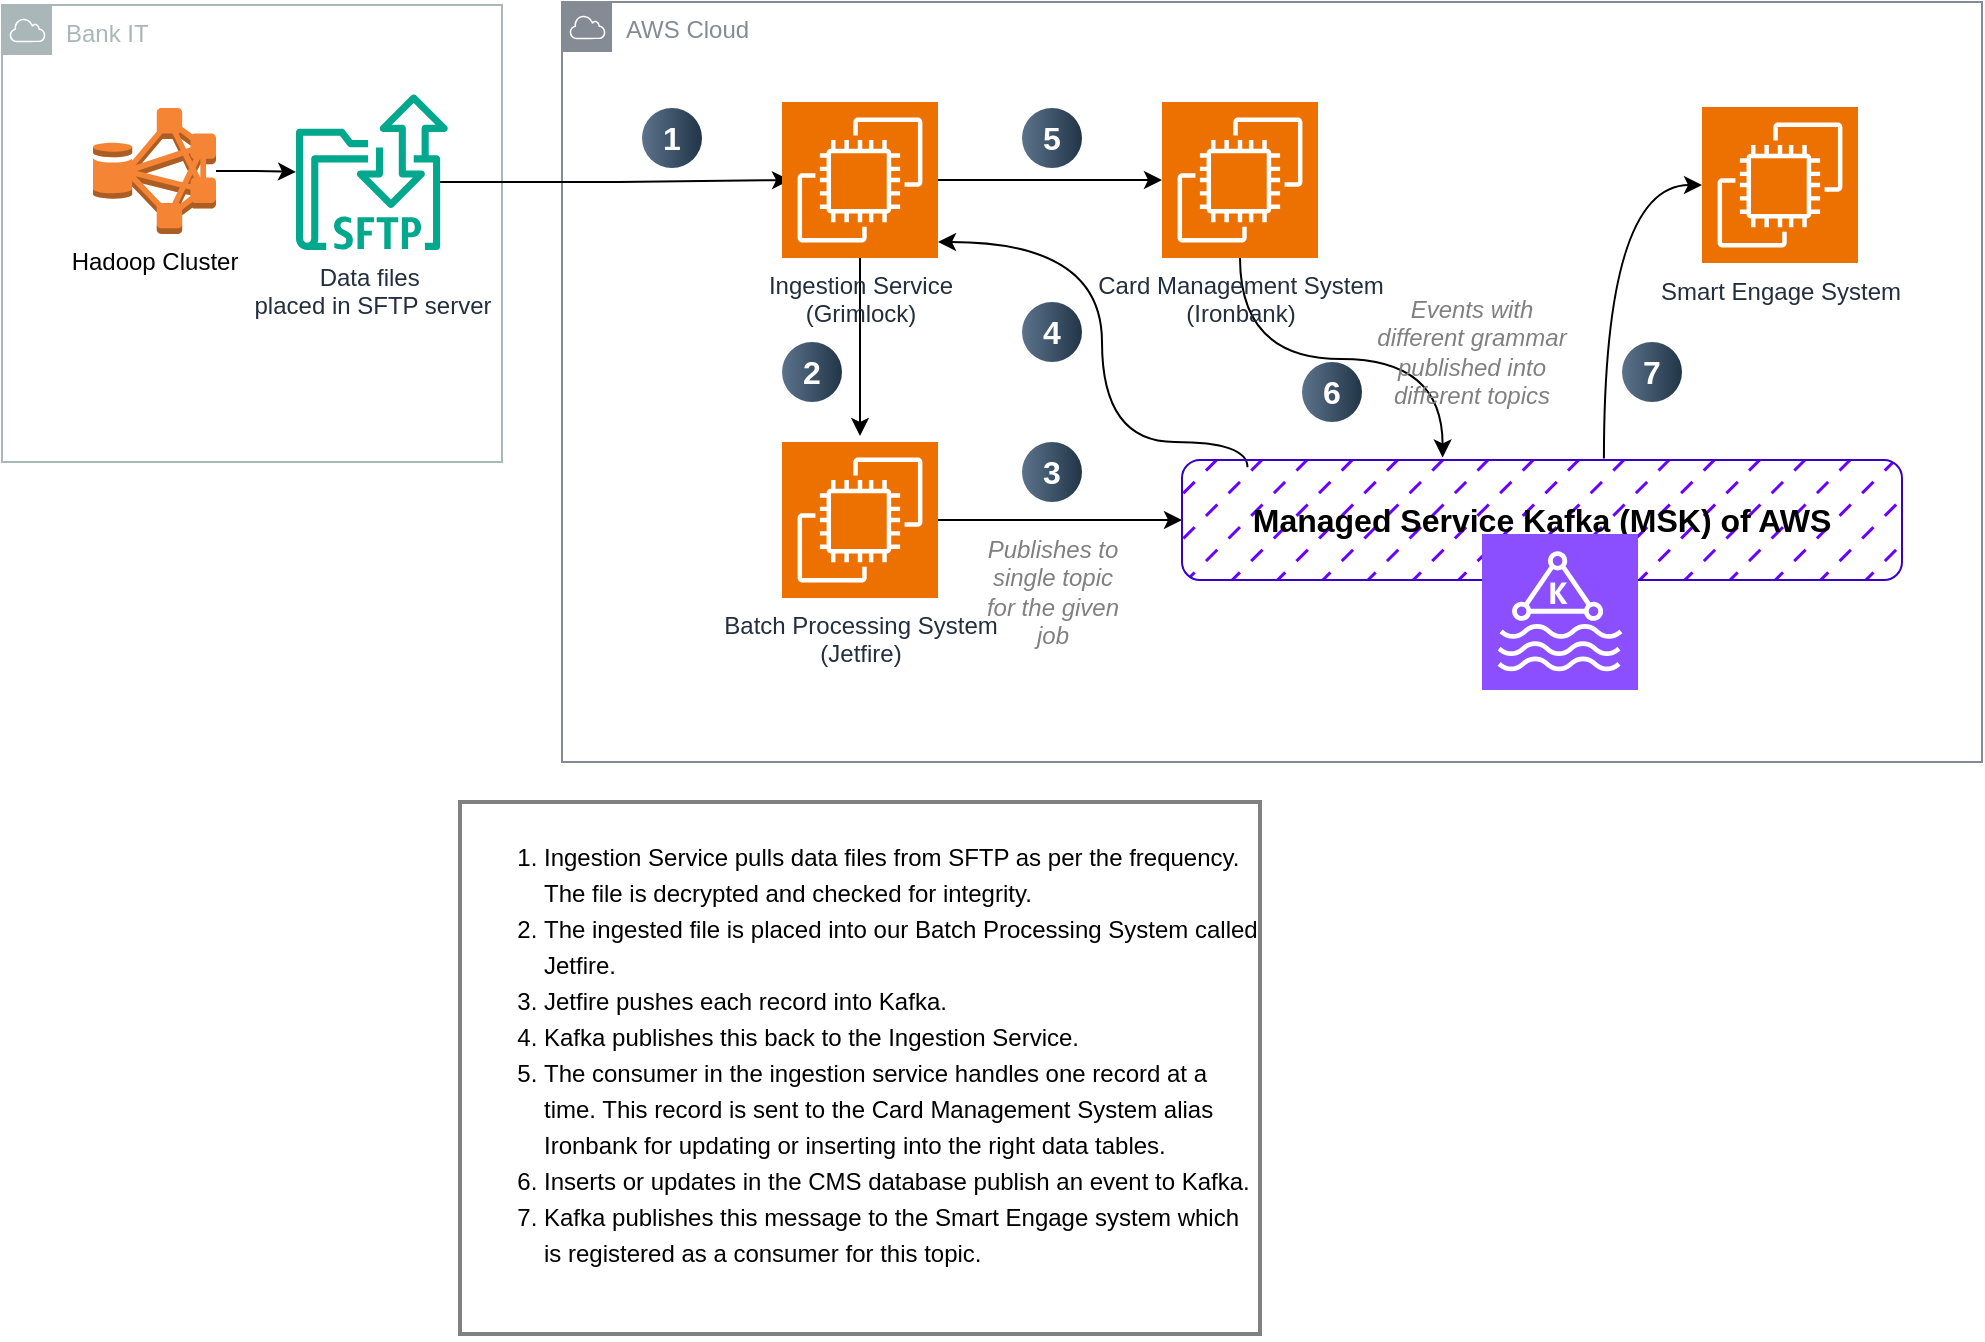 <mxfile version="24.8.4">
  <diagram name="Page-1" id="fZuBEkGUR0xDHig7RN8K">
    <mxGraphModel dx="734" dy="471" grid="1" gridSize="10" guides="1" tooltips="1" connect="1" arrows="1" fold="1" page="1" pageScale="1" pageWidth="1169" pageHeight="827" math="0" shadow="0">
      <root>
        <mxCell id="0" />
        <mxCell id="1" parent="0" />
        <mxCell id="jYgNeBz4wBcF9DyLLT3X-1" value="Bank IT" style="sketch=0;outlineConnect=0;gradientColor=none;html=1;whiteSpace=wrap;fontSize=12;fontStyle=0;shape=mxgraph.aws4.group;grIcon=mxgraph.aws4.group_aws_cloud;strokeColor=#AAB7B8;fillColor=none;verticalAlign=top;align=left;spacingLeft=30;fontColor=#AAB7B8;dashed=0;" parent="1" vertex="1">
          <mxGeometry x="60" y="71.5" width="250" height="228.5" as="geometry" />
        </mxCell>
        <mxCell id="jYgNeBz4wBcF9DyLLT3X-49" value="AWS Cloud" style="sketch=0;outlineConnect=0;gradientColor=none;html=1;whiteSpace=wrap;fontSize=12;fontStyle=0;shape=mxgraph.aws4.group;grIcon=mxgraph.aws4.group_aws_cloud;strokeColor=#858B94;fillColor=none;verticalAlign=top;align=left;spacingLeft=30;fontColor=#858B94;dashed=0;" parent="1" vertex="1">
          <mxGeometry x="340" y="70" width="710" height="380" as="geometry" />
        </mxCell>
        <mxCell id="jYgNeBz4wBcF9DyLLT3X-2" value="Hadoop Cluster" style="outlineConnect=0;dashed=0;verticalLabelPosition=bottom;verticalAlign=top;align=center;html=1;shape=mxgraph.aws3.hdfs_cluster;fillColor=#F58534;gradientColor=none;" parent="1" vertex="1">
          <mxGeometry x="105.5" y="123" width="61.5" height="63" as="geometry" />
        </mxCell>
        <mxCell id="jYgNeBz4wBcF9DyLLT3X-4" value="" style="edgeStyle=orthogonalEdgeStyle;rounded=0;orthogonalLoop=1;jettySize=auto;html=1;" parent="1" source="jYgNeBz4wBcF9DyLLT3X-1" target="jYgNeBz4wBcF9DyLLT3X-2" edge="1">
          <mxGeometry relative="1" as="geometry">
            <mxPoint x="119" y="161.5" as="sourcePoint" />
            <Array as="points">
              <mxPoint x="100" y="160" />
              <mxPoint x="100" y="160" />
            </Array>
          </mxGeometry>
        </mxCell>
        <mxCell id="jYgNeBz4wBcF9DyLLT3X-16" value="" style="edgeStyle=orthogonalEdgeStyle;rounded=0;orthogonalLoop=1;jettySize=auto;html=1;exitX=0.908;exitY=0.564;exitDx=0;exitDy=0;exitPerimeter=0;" parent="1" edge="1" source="jYgNeBz4wBcF9DyLLT3X-14">
          <mxGeometry relative="1" as="geometry">
            <mxPoint x="376.0" y="158.935" as="sourcePoint" />
            <mxPoint x="454" y="159" as="targetPoint" />
          </mxGeometry>
        </mxCell>
        <mxCell id="jYgNeBz4wBcF9DyLLT3X-20" value="" style="edgeStyle=orthogonalEdgeStyle;rounded=0;orthogonalLoop=1;jettySize=auto;html=1;" parent="1" source="jYgNeBz4wBcF9DyLLT3X-18" edge="1">
          <mxGeometry relative="1" as="geometry">
            <mxPoint x="489" y="287" as="targetPoint" />
          </mxGeometry>
        </mxCell>
        <mxCell id="jYgNeBz4wBcF9DyLLT3X-43" value="" style="edgeStyle=orthogonalEdgeStyle;rounded=0;orthogonalLoop=1;jettySize=auto;html=1;" parent="1" source="jYgNeBz4wBcF9DyLLT3X-18" target="jYgNeBz4wBcF9DyLLT3X-28" edge="1">
          <mxGeometry relative="1" as="geometry" />
        </mxCell>
        <mxCell id="jYgNeBz4wBcF9DyLLT3X-18" value="Ingestion Service&lt;div&gt;(Grimlock)&lt;/div&gt;" style="sketch=0;points=[[0,0,0],[0.25,0,0],[0.5,0,0],[0.75,0,0],[1,0,0],[0,1,0],[0.25,1,0],[0.5,1,0],[0.75,1,0],[1,1,0],[0,0.25,0],[0,0.5,0],[0,0.75,0],[1,0.25,0],[1,0.5,0],[1,0.75,0]];outlineConnect=0;fontColor=#232F3E;fillColor=#ED7100;strokeColor=#ffffff;dashed=0;verticalLabelPosition=bottom;verticalAlign=top;align=center;html=1;fontSize=12;fontStyle=0;aspect=fixed;shape=mxgraph.aws4.resourceIcon;resIcon=mxgraph.aws4.ec2;" parent="1" vertex="1">
          <mxGeometry x="450" y="120" width="78" height="78" as="geometry" />
        </mxCell>
        <mxCell id="rdtsFOhuQ50RO5R9y7oS-7" value="" style="edgeStyle=orthogonalEdgeStyle;rounded=0;orthogonalLoop=1;jettySize=auto;html=1;entryX=0;entryY=0.5;entryDx=0;entryDy=0;" edge="1" parent="1" source="jYgNeBz4wBcF9DyLLT3X-21" target="rdtsFOhuQ50RO5R9y7oS-2">
          <mxGeometry relative="1" as="geometry">
            <mxPoint x="607" y="329" as="targetPoint" />
          </mxGeometry>
        </mxCell>
        <mxCell id="jYgNeBz4wBcF9DyLLT3X-21" value="&lt;div&gt;Batch Processing System&lt;/div&gt;&lt;div&gt;(Jetfire)&lt;/div&gt;" style="sketch=0;points=[[0,0,0],[0.25,0,0],[0.5,0,0],[0.75,0,0],[1,0,0],[0,1,0],[0.25,1,0],[0.5,1,0],[0.75,1,0],[1,1,0],[0,0.25,0],[0,0.5,0],[0,0.75,0],[1,0.25,0],[1,0.5,0],[1,0.75,0]];outlineConnect=0;fontColor=#232F3E;fillColor=#ED7100;strokeColor=#ffffff;dashed=0;verticalLabelPosition=bottom;verticalAlign=top;align=center;html=1;fontSize=12;fontStyle=0;aspect=fixed;shape=mxgraph.aws4.resourceIcon;resIcon=mxgraph.aws4.ec2;" parent="1" vertex="1">
          <mxGeometry x="450" y="290" width="78" height="78" as="geometry" />
        </mxCell>
        <mxCell id="jYgNeBz4wBcF9DyLLT3X-25" value="" style="edgeStyle=orthogonalEdgeStyle;rounded=0;orthogonalLoop=1;jettySize=auto;html=1;curved=1;exitX=0.091;exitY=0.061;exitDx=0;exitDy=0;exitPerimeter=0;" parent="1" source="rdtsFOhuQ50RO5R9y7oS-2" edge="1">
          <mxGeometry relative="1" as="geometry">
            <mxPoint x="528" y="190" as="targetPoint" />
            <Array as="points">
              <mxPoint x="683" y="290" />
              <mxPoint x="610" y="290" />
              <mxPoint x="610" y="190" />
            </Array>
            <mxPoint x="640" y="290" as="sourcePoint" />
          </mxGeometry>
        </mxCell>
        <mxCell id="jYgNeBz4wBcF9DyLLT3X-31" value="" style="edgeStyle=orthogonalEdgeStyle;rounded=0;orthogonalLoop=1;jettySize=auto;html=1;curved=1;entryX=0.362;entryY=-0.021;entryDx=0;entryDy=0;entryPerimeter=0;" parent="1" source="jYgNeBz4wBcF9DyLLT3X-28" target="rdtsFOhuQ50RO5R9y7oS-2" edge="1">
          <mxGeometry relative="1" as="geometry">
            <mxPoint x="780" y="329" as="targetPoint" />
          </mxGeometry>
        </mxCell>
        <mxCell id="jYgNeBz4wBcF9DyLLT3X-28" value="Card Management System&lt;div&gt;(Ironbank)&lt;/div&gt;" style="sketch=0;points=[[0,0,0],[0.25,0,0],[0.5,0,0],[0.75,0,0],[1,0,0],[0,1,0],[0.25,1,0],[0.5,1,0],[0.75,1,0],[1,1,0],[0,0.25,0],[0,0.5,0],[0,0.75,0],[1,0.25,0],[1,0.5,0],[1,0.75,0]];outlineConnect=0;fontColor=#232F3E;fillColor=#ED7100;strokeColor=#ffffff;dashed=0;verticalLabelPosition=bottom;verticalAlign=top;align=center;html=1;fontSize=12;fontStyle=0;aspect=fixed;shape=mxgraph.aws4.resourceIcon;resIcon=mxgraph.aws4.ec2;" parent="1" vertex="1">
          <mxGeometry x="640" y="120" width="78" height="78" as="geometry" />
        </mxCell>
        <mxCell id="jYgNeBz4wBcF9DyLLT3X-38" value="" style="edgeStyle=orthogonalEdgeStyle;rounded=0;orthogonalLoop=1;jettySize=auto;html=1;curved=1;entryX=0;entryY=0.5;entryDx=0;entryDy=0;entryPerimeter=0;exitX=0.586;exitY=-0.012;exitDx=0;exitDy=0;exitPerimeter=0;" parent="1" source="rdtsFOhuQ50RO5R9y7oS-2" target="jYgNeBz4wBcF9DyLLT3X-34" edge="1">
          <mxGeometry relative="1" as="geometry">
            <mxPoint x="937" y="329" as="targetPoint" />
            <mxPoint x="858" y="329.067" as="sourcePoint" />
          </mxGeometry>
        </mxCell>
        <mxCell id="jYgNeBz4wBcF9DyLLT3X-34" value="Smart Engage System" style="sketch=0;points=[[0,0,0],[0.25,0,0],[0.5,0,0],[0.75,0,0],[1,0,0],[0,1,0],[0.25,1,0],[0.5,1,0],[0.75,1,0],[1,1,0],[0,0.25,0],[0,0.5,0],[0,0.75,0],[1,0.25,0],[1,0.5,0],[1,0.75,0]];outlineConnect=0;fontColor=#232F3E;fillColor=#ED7100;strokeColor=#ffffff;dashed=0;verticalLabelPosition=bottom;verticalAlign=top;align=center;html=1;fontSize=12;fontStyle=0;aspect=fixed;shape=mxgraph.aws4.resourceIcon;resIcon=mxgraph.aws4.ec2;" parent="1" vertex="1">
          <mxGeometry x="910" y="122.5" width="78" height="78" as="geometry" />
        </mxCell>
        <mxCell id="jYgNeBz4wBcF9DyLLT3X-39" value="1" style="ellipse;whiteSpace=wrap;html=1;aspect=fixed;rotation=0;gradientColor=#223548;strokeColor=none;gradientDirection=east;fillColor=#5b738b;rounded=0;pointerEvents=0;fontFamily=Helvetica;fontSize=16;fontColor=#FFFFFF;spacingTop=4;spacingBottom=4;spacingLeft=4;spacingRight=4;points=[];fontStyle=1" parent="1" vertex="1">
          <mxGeometry x="380" y="123" width="30" height="30" as="geometry" />
        </mxCell>
        <mxCell id="jYgNeBz4wBcF9DyLLT3X-40" value="2" style="ellipse;whiteSpace=wrap;html=1;aspect=fixed;rotation=0;gradientColor=#223548;strokeColor=none;gradientDirection=east;fillColor=#5b738b;rounded=0;pointerEvents=0;fontFamily=Helvetica;fontSize=16;fontColor=#FFFFFF;spacingTop=4;spacingBottom=4;spacingLeft=4;spacingRight=4;points=[];fontStyle=1" parent="1" vertex="1">
          <mxGeometry x="450" y="240" width="30" height="30" as="geometry" />
        </mxCell>
        <mxCell id="jYgNeBz4wBcF9DyLLT3X-41" value="3" style="ellipse;whiteSpace=wrap;html=1;aspect=fixed;rotation=0;gradientColor=#223548;strokeColor=none;gradientDirection=east;fillColor=#5b738b;rounded=0;pointerEvents=0;fontFamily=Helvetica;fontSize=16;fontColor=#FFFFFF;spacingTop=4;spacingBottom=4;spacingLeft=4;spacingRight=4;points=[];fontStyle=1" parent="1" vertex="1">
          <mxGeometry x="570" y="290" width="30" height="30" as="geometry" />
        </mxCell>
        <mxCell id="jYgNeBz4wBcF9DyLLT3X-42" value="4" style="ellipse;whiteSpace=wrap;html=1;aspect=fixed;rotation=0;gradientColor=#223548;strokeColor=none;gradientDirection=east;fillColor=#5b738b;rounded=0;pointerEvents=0;fontFamily=Helvetica;fontSize=16;fontColor=#FFFFFF;spacingTop=4;spacingBottom=4;spacingLeft=4;spacingRight=4;points=[];fontStyle=1" parent="1" vertex="1">
          <mxGeometry x="570" y="220" width="30" height="30" as="geometry" />
        </mxCell>
        <mxCell id="jYgNeBz4wBcF9DyLLT3X-44" value="5" style="ellipse;whiteSpace=wrap;html=1;aspect=fixed;rotation=0;gradientColor=#223548;strokeColor=none;gradientDirection=east;fillColor=#5b738b;rounded=0;pointerEvents=0;fontFamily=Helvetica;fontSize=16;fontColor=#FFFFFF;spacingTop=4;spacingBottom=4;spacingLeft=4;spacingRight=4;points=[];fontStyle=1" parent="1" vertex="1">
          <mxGeometry x="570" y="123" width="30" height="30" as="geometry" />
        </mxCell>
        <mxCell id="jYgNeBz4wBcF9DyLLT3X-45" value="6" style="ellipse;whiteSpace=wrap;html=1;aspect=fixed;rotation=0;gradientColor=#223548;strokeColor=none;gradientDirection=east;fillColor=#5b738b;rounded=0;pointerEvents=0;fontFamily=Helvetica;fontSize=16;fontColor=#FFFFFF;spacingTop=4;spacingBottom=4;spacingLeft=4;spacingRight=4;points=[];fontStyle=1" parent="1" vertex="1">
          <mxGeometry x="710" y="250" width="30" height="30" as="geometry" />
        </mxCell>
        <mxCell id="jYgNeBz4wBcF9DyLLT3X-46" value="7" style="ellipse;whiteSpace=wrap;html=1;aspect=fixed;rotation=0;gradientColor=#223548;strokeColor=none;gradientDirection=east;fillColor=#5b738b;rounded=0;pointerEvents=0;fontFamily=Helvetica;fontSize=16;fontColor=#FFFFFF;spacingTop=4;spacingBottom=4;spacingLeft=4;spacingRight=4;points=[];fontStyle=1" parent="1" vertex="1">
          <mxGeometry x="870" y="240" width="30" height="30" as="geometry" />
        </mxCell>
        <mxCell id="jYgNeBz4wBcF9DyLLT3X-48" value="&lt;ol style=&quot;line-height: 150%;&quot;&gt;&lt;li&gt;&lt;span style=&quot;background-color: initial;&quot;&gt;Ingestion Service pulls data files from SFTP as per the frequency. The file is decrypted and checked for integrity.&amp;nbsp;&lt;/span&gt;&lt;br&gt;&lt;/li&gt;&lt;li&gt;The ingested file is placed into our Batch Processing System called Jetfire.&amp;nbsp;&lt;/li&gt;&lt;li&gt;Jetfire pushes each record into Kafka.&amp;nbsp;&lt;/li&gt;&lt;li&gt;Kafka publishes this back to the Ingestion Service.&amp;nbsp;&lt;/li&gt;&lt;li&gt;The consumer in the ingestion service handles one record at a time. This record is sent to the Card Management System alias Ironbank for updating or inserting into the right data tables.&amp;nbsp;&lt;/li&gt;&lt;li&gt;Inserts or updates in the CMS database publish an event to Kafka.&lt;/li&gt;&lt;li&gt;Kafka publishes this message to the Smart Engage system which is registered as a consumer for this topic.&amp;nbsp;&amp;nbsp;&lt;/li&gt;&lt;/ol&gt;" style="text;html=1;whiteSpace=wrap;verticalAlign=top;overflow=hidden;fillColor=default;strokeColor=#808080;strokeWidth=2;" parent="1" vertex="1">
          <mxGeometry x="289" y="470" width="400" height="266" as="geometry" />
        </mxCell>
        <mxCell id="rdtsFOhuQ50RO5R9y7oS-1" value="" style="edgeStyle=orthogonalEdgeStyle;rounded=0;orthogonalLoop=1;jettySize=auto;html=1;" edge="1" parent="1" source="jYgNeBz4wBcF9DyLLT3X-2" target="jYgNeBz4wBcF9DyLLT3X-14">
          <mxGeometry relative="1" as="geometry">
            <mxPoint x="339.25" y="161.5" as="targetPoint" />
            <mxPoint x="167" y="163" as="sourcePoint" />
          </mxGeometry>
        </mxCell>
        <mxCell id="jYgNeBz4wBcF9DyLLT3X-14" value="Data files&amp;nbsp;&lt;div&gt;placed in SFTP server&lt;/div&gt;" style="sketch=0;outlineConnect=0;fontColor=#232F3E;gradientColor=none;fillColor=#01A88D;strokeColor=none;dashed=0;verticalLabelPosition=bottom;verticalAlign=top;align=center;html=1;fontSize=12;fontStyle=0;aspect=fixed;shape=mxgraph.aws4.transfer_for_sftp_resource;" parent="1" vertex="1">
          <mxGeometry x="207" y="116" width="76" height="78" as="geometry" />
        </mxCell>
        <mxCell id="rdtsFOhuQ50RO5R9y7oS-2" value="&lt;font size=&quot;1&quot; color=&quot;#000000&quot;&gt;&lt;b style=&quot;font-size: 16px;&quot;&gt;Managed Service Kafka (MSK) of AWS&lt;/b&gt;&lt;/font&gt;" style="rounded=1;whiteSpace=wrap;html=1;fillColor=#6a00ff;fontColor=#ffffff;strokeColor=#3700CC;fillStyle=dashed;" vertex="1" parent="1">
          <mxGeometry x="650" y="299" width="360" height="60" as="geometry" />
        </mxCell>
        <mxCell id="rdtsFOhuQ50RO5R9y7oS-3" value="" style="sketch=0;points=[[0,0,0],[0.25,0,0],[0.5,0,0],[0.75,0,0],[1,0,0],[0,1,0],[0.25,1,0],[0.5,1,0],[0.75,1,0],[1,1,0],[0,0.25,0],[0,0.5,0],[0,0.75,0],[1,0.25,0],[1,0.5,0],[1,0.75,0]];outlineConnect=0;fontColor=#232F3E;fillColor=#8C4FFF;strokeColor=#ffffff;dashed=0;verticalLabelPosition=bottom;verticalAlign=top;align=center;html=1;fontSize=12;fontStyle=0;aspect=fixed;shape=mxgraph.aws4.resourceIcon;resIcon=mxgraph.aws4.managed_streaming_for_kafka;" vertex="1" parent="1">
          <mxGeometry x="800" y="336" width="78" height="78" as="geometry" />
        </mxCell>
        <mxCell id="rdtsFOhuQ50RO5R9y7oS-8" value="&lt;i&gt;Publishes to single topic for the given job&lt;/i&gt;" style="text;html=1;align=center;verticalAlign=middle;whiteSpace=wrap;rounded=0;fontColor=#808080;" vertex="1" parent="1">
          <mxGeometry x="547.5" y="350" width="75" height="30" as="geometry" />
        </mxCell>
        <mxCell id="rdtsFOhuQ50RO5R9y7oS-9" value="&lt;i&gt;Events with different grammar published into different topics&lt;/i&gt;" style="text;html=1;align=center;verticalAlign=middle;whiteSpace=wrap;rounded=0;fontColor=#808080;" vertex="1" parent="1">
          <mxGeometry x="740" y="230" width="110" height="30" as="geometry" />
        </mxCell>
      </root>
    </mxGraphModel>
  </diagram>
</mxfile>
